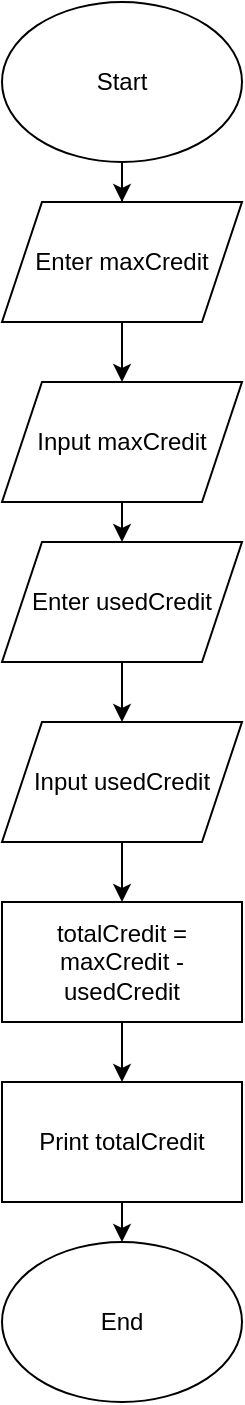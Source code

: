 <mxfile version="24.7.7" pages="6">
  <diagram name="Question 30" id="YYqQa3ff7ur5zeh00A_i">
    <mxGraphModel dx="302" dy="642" grid="1" gridSize="10" guides="1" tooltips="1" connect="1" arrows="1" fold="1" page="1" pageScale="1" pageWidth="850" pageHeight="1100" math="0" shadow="0">
      <root>
        <mxCell id="0" />
        <mxCell id="1" parent="0" />
        <mxCell id="iGgJwvIEg-CEDIRnVNm3-11" style="edgeStyle=orthogonalEdgeStyle;rounded=0;orthogonalLoop=1;jettySize=auto;html=1;exitX=0.5;exitY=1;exitDx=0;exitDy=0;" edge="1" parent="1" source="iGgJwvIEg-CEDIRnVNm3-2" target="iGgJwvIEg-CEDIRnVNm3-4">
          <mxGeometry relative="1" as="geometry" />
        </mxCell>
        <mxCell id="iGgJwvIEg-CEDIRnVNm3-2" value="Start" style="ellipse;whiteSpace=wrap;html=1;" vertex="1" parent="1">
          <mxGeometry x="390" width="120" height="80" as="geometry" />
        </mxCell>
        <mxCell id="iGgJwvIEg-CEDIRnVNm3-12" style="edgeStyle=orthogonalEdgeStyle;rounded=0;orthogonalLoop=1;jettySize=auto;html=1;exitX=0.5;exitY=1;exitDx=0;exitDy=0;entryX=0.5;entryY=0;entryDx=0;entryDy=0;" edge="1" parent="1" source="iGgJwvIEg-CEDIRnVNm3-4" target="iGgJwvIEg-CEDIRnVNm3-5">
          <mxGeometry relative="1" as="geometry" />
        </mxCell>
        <mxCell id="iGgJwvIEg-CEDIRnVNm3-4" value="Enter maxCredit" style="shape=parallelogram;perimeter=parallelogramPerimeter;whiteSpace=wrap;html=1;fixedSize=1;" vertex="1" parent="1">
          <mxGeometry x="390" y="100" width="120" height="60" as="geometry" />
        </mxCell>
        <mxCell id="iGgJwvIEg-CEDIRnVNm3-13" style="edgeStyle=orthogonalEdgeStyle;rounded=0;orthogonalLoop=1;jettySize=auto;html=1;exitX=0.5;exitY=1;exitDx=0;exitDy=0;entryX=0.5;entryY=0;entryDx=0;entryDy=0;" edge="1" parent="1" source="iGgJwvIEg-CEDIRnVNm3-5" target="iGgJwvIEg-CEDIRnVNm3-6">
          <mxGeometry relative="1" as="geometry" />
        </mxCell>
        <mxCell id="iGgJwvIEg-CEDIRnVNm3-5" value="Input maxCredit" style="shape=parallelogram;perimeter=parallelogramPerimeter;whiteSpace=wrap;html=1;fixedSize=1;" vertex="1" parent="1">
          <mxGeometry x="390" y="190" width="120" height="60" as="geometry" />
        </mxCell>
        <mxCell id="iGgJwvIEg-CEDIRnVNm3-14" style="edgeStyle=orthogonalEdgeStyle;rounded=0;orthogonalLoop=1;jettySize=auto;html=1;exitX=0.5;exitY=1;exitDx=0;exitDy=0;entryX=0.5;entryY=0;entryDx=0;entryDy=0;" edge="1" parent="1" source="iGgJwvIEg-CEDIRnVNm3-6" target="iGgJwvIEg-CEDIRnVNm3-7">
          <mxGeometry relative="1" as="geometry" />
        </mxCell>
        <mxCell id="iGgJwvIEg-CEDIRnVNm3-6" value="Enter usedCredit" style="shape=parallelogram;perimeter=parallelogramPerimeter;whiteSpace=wrap;html=1;fixedSize=1;" vertex="1" parent="1">
          <mxGeometry x="390" y="270" width="120" height="60" as="geometry" />
        </mxCell>
        <mxCell id="iGgJwvIEg-CEDIRnVNm3-15" style="edgeStyle=orthogonalEdgeStyle;rounded=0;orthogonalLoop=1;jettySize=auto;html=1;exitX=0.5;exitY=1;exitDx=0;exitDy=0;entryX=0.5;entryY=0;entryDx=0;entryDy=0;" edge="1" parent="1" source="iGgJwvIEg-CEDIRnVNm3-7" target="iGgJwvIEg-CEDIRnVNm3-8">
          <mxGeometry relative="1" as="geometry" />
        </mxCell>
        <mxCell id="iGgJwvIEg-CEDIRnVNm3-7" value="Input usedCredit" style="shape=parallelogram;perimeter=parallelogramPerimeter;whiteSpace=wrap;html=1;fixedSize=1;" vertex="1" parent="1">
          <mxGeometry x="390" y="360" width="120" height="60" as="geometry" />
        </mxCell>
        <mxCell id="iGgJwvIEg-CEDIRnVNm3-16" style="edgeStyle=orthogonalEdgeStyle;rounded=0;orthogonalLoop=1;jettySize=auto;html=1;exitX=0.5;exitY=1;exitDx=0;exitDy=0;entryX=0.5;entryY=0;entryDx=0;entryDy=0;" edge="1" parent="1" source="iGgJwvIEg-CEDIRnVNm3-8" target="iGgJwvIEg-CEDIRnVNm3-10">
          <mxGeometry relative="1" as="geometry" />
        </mxCell>
        <mxCell id="iGgJwvIEg-CEDIRnVNm3-8" value="totalCredit = maxCredit - usedCredit" style="rounded=0;whiteSpace=wrap;html=1;" vertex="1" parent="1">
          <mxGeometry x="390" y="450" width="120" height="60" as="geometry" />
        </mxCell>
        <mxCell id="kBNc6UInCZw0jTTeYBtH-2" style="edgeStyle=orthogonalEdgeStyle;rounded=0;orthogonalLoop=1;jettySize=auto;html=1;exitX=0.5;exitY=1;exitDx=0;exitDy=0;entryX=0.5;entryY=0;entryDx=0;entryDy=0;" edge="1" parent="1" source="iGgJwvIEg-CEDIRnVNm3-10" target="kBNc6UInCZw0jTTeYBtH-1">
          <mxGeometry relative="1" as="geometry" />
        </mxCell>
        <mxCell id="iGgJwvIEg-CEDIRnVNm3-10" value="Print totalCredit" style="rounded=0;whiteSpace=wrap;html=1;" vertex="1" parent="1">
          <mxGeometry x="390" y="540" width="120" height="60" as="geometry" />
        </mxCell>
        <mxCell id="kBNc6UInCZw0jTTeYBtH-1" value="End" style="ellipse;whiteSpace=wrap;html=1;" vertex="1" parent="1">
          <mxGeometry x="390" y="620" width="120" height="80" as="geometry" />
        </mxCell>
      </root>
    </mxGraphModel>
  </diagram>
  <diagram id="1DugojhrhSy_qQhuCNRM" name="Question 31">
    <mxGraphModel dx="377" dy="802" grid="1" gridSize="10" guides="1" tooltips="1" connect="1" arrows="1" fold="1" page="1" pageScale="1" pageWidth="850" pageHeight="1100" math="0" shadow="0">
      <root>
        <mxCell id="0" />
        <mxCell id="1" parent="0" />
        <mxCell id="iLQQi02cHLll-tPFuBoe-9" style="edgeStyle=orthogonalEdgeStyle;rounded=0;orthogonalLoop=1;jettySize=auto;html=1;exitX=0.5;exitY=1;exitDx=0;exitDy=0;entryX=0.5;entryY=0;entryDx=0;entryDy=0;" edge="1" parent="1" source="iLQQi02cHLll-tPFuBoe-1" target="iLQQi02cHLll-tPFuBoe-2">
          <mxGeometry relative="1" as="geometry" />
        </mxCell>
        <mxCell id="iLQQi02cHLll-tPFuBoe-1" value="Start" style="ellipse;whiteSpace=wrap;html=1;" vertex="1" parent="1">
          <mxGeometry x="170" width="120" height="80" as="geometry" />
        </mxCell>
        <mxCell id="iLQQi02cHLll-tPFuBoe-10" style="edgeStyle=orthogonalEdgeStyle;rounded=0;orthogonalLoop=1;jettySize=auto;html=1;exitX=0.5;exitY=1;exitDx=0;exitDy=0;entryX=0.5;entryY=0;entryDx=0;entryDy=0;" edge="1" parent="1" source="iLQQi02cHLll-tPFuBoe-2" target="iLQQi02cHLll-tPFuBoe-3">
          <mxGeometry relative="1" as="geometry" />
        </mxCell>
        <mxCell id="iLQQi02cHLll-tPFuBoe-2" value="Enter itemPrice" style="shape=parallelogram;perimeter=parallelogramPerimeter;whiteSpace=wrap;html=1;fixedSize=1;" vertex="1" parent="1">
          <mxGeometry x="170" y="110" width="120" height="60" as="geometry" />
        </mxCell>
        <mxCell id="iLQQi02cHLll-tPFuBoe-11" style="edgeStyle=orthogonalEdgeStyle;rounded=0;orthogonalLoop=1;jettySize=auto;html=1;exitX=0.5;exitY=1;exitDx=0;exitDy=0;entryX=0.5;entryY=0;entryDx=0;entryDy=0;" edge="1" parent="1" source="iLQQi02cHLll-tPFuBoe-3" target="iLQQi02cHLll-tPFuBoe-4">
          <mxGeometry relative="1" as="geometry" />
        </mxCell>
        <mxCell id="iLQQi02cHLll-tPFuBoe-3" value="Input itemPrice" style="shape=parallelogram;perimeter=parallelogramPerimeter;whiteSpace=wrap;html=1;fixedSize=1;" vertex="1" parent="1">
          <mxGeometry x="170" y="200" width="120" height="60" as="geometry" />
        </mxCell>
        <mxCell id="iLQQi02cHLll-tPFuBoe-12" style="edgeStyle=orthogonalEdgeStyle;rounded=0;orthogonalLoop=1;jettySize=auto;html=1;exitX=0.5;exitY=1;exitDx=0;exitDy=0;entryX=0.5;entryY=0;entryDx=0;entryDy=0;" edge="1" parent="1" source="iLQQi02cHLll-tPFuBoe-4" target="iLQQi02cHLll-tPFuBoe-5">
          <mxGeometry relative="1" as="geometry" />
        </mxCell>
        <mxCell id="iLQQi02cHLll-tPFuBoe-4" value="Enter saleTax" style="shape=parallelogram;perimeter=parallelogramPerimeter;whiteSpace=wrap;html=1;fixedSize=1;" vertex="1" parent="1">
          <mxGeometry x="160" y="290" width="120" height="60" as="geometry" />
        </mxCell>
        <mxCell id="iLQQi02cHLll-tPFuBoe-13" style="edgeStyle=orthogonalEdgeStyle;rounded=0;orthogonalLoop=1;jettySize=auto;html=1;exitX=0.5;exitY=1;exitDx=0;exitDy=0;entryX=0.5;entryY=0;entryDx=0;entryDy=0;" edge="1" parent="1" source="iLQQi02cHLll-tPFuBoe-5" target="iLQQi02cHLll-tPFuBoe-6">
          <mxGeometry relative="1" as="geometry" />
        </mxCell>
        <mxCell id="iLQQi02cHLll-tPFuBoe-5" value="Input saleTax" style="shape=parallelogram;perimeter=parallelogramPerimeter;whiteSpace=wrap;html=1;fixedSize=1;" vertex="1" parent="1">
          <mxGeometry x="160" y="380" width="120" height="60" as="geometry" />
        </mxCell>
        <mxCell id="iLQQi02cHLll-tPFuBoe-14" style="edgeStyle=orthogonalEdgeStyle;rounded=0;orthogonalLoop=1;jettySize=auto;html=1;exitX=0.5;exitY=1;exitDx=0;exitDy=0;entryX=0.5;entryY=0;entryDx=0;entryDy=0;" edge="1" parent="1" source="iLQQi02cHLll-tPFuBoe-6" target="iLQQi02cHLll-tPFuBoe-8">
          <mxGeometry relative="1" as="geometry" />
        </mxCell>
        <mxCell id="iLQQi02cHLll-tPFuBoe-6" value="totalPrice = itemPrice * saleTax" style="rounded=0;whiteSpace=wrap;html=1;" vertex="1" parent="1">
          <mxGeometry x="160" y="460" width="120" height="60" as="geometry" />
        </mxCell>
        <mxCell id="-mV5z6CVNF4gHTEo4lNj-2" style="edgeStyle=orthogonalEdgeStyle;rounded=0;orthogonalLoop=1;jettySize=auto;html=1;exitX=0.5;exitY=1;exitDx=0;exitDy=0;entryX=0.5;entryY=0;entryDx=0;entryDy=0;" edge="1" parent="1" source="iLQQi02cHLll-tPFuBoe-8" target="-mV5z6CVNF4gHTEo4lNj-1">
          <mxGeometry relative="1" as="geometry" />
        </mxCell>
        <mxCell id="iLQQi02cHLll-tPFuBoe-8" value="Print totalPrice" style="rounded=0;whiteSpace=wrap;html=1;" vertex="1" parent="1">
          <mxGeometry x="160" y="540" width="120" height="60" as="geometry" />
        </mxCell>
        <mxCell id="-mV5z6CVNF4gHTEo4lNj-1" value="End" style="ellipse;whiteSpace=wrap;html=1;" vertex="1" parent="1">
          <mxGeometry x="160" y="610" width="120" height="80" as="geometry" />
        </mxCell>
      </root>
    </mxGraphModel>
  </diagram>
  <diagram id="dZGQjrY6oQPys1aF-9wG" name="Question 32">
    <mxGraphModel dx="377" dy="802" grid="1" gridSize="10" guides="1" tooltips="1" connect="1" arrows="1" fold="1" page="1" pageScale="1" pageWidth="850" pageHeight="1100" math="0" shadow="0">
      <root>
        <mxCell id="0" />
        <mxCell id="1" parent="0" />
        <mxCell id="JIKMt-5VxSbs5FmV1zT_-12" style="edgeStyle=orthogonalEdgeStyle;rounded=0;orthogonalLoop=1;jettySize=auto;html=1;exitX=0.5;exitY=1;exitDx=0;exitDy=0;entryX=0.5;entryY=0;entryDx=0;entryDy=0;" edge="1" parent="1" source="JIKMt-5VxSbs5FmV1zT_-1" target="JIKMt-5VxSbs5FmV1zT_-2">
          <mxGeometry relative="1" as="geometry" />
        </mxCell>
        <mxCell id="JIKMt-5VxSbs5FmV1zT_-1" value="Start" style="ellipse;whiteSpace=wrap;html=1;" vertex="1" parent="1">
          <mxGeometry x="170" y="40" width="120" height="80" as="geometry" />
        </mxCell>
        <mxCell id="JIKMt-5VxSbs5FmV1zT_-13" style="edgeStyle=orthogonalEdgeStyle;rounded=0;orthogonalLoop=1;jettySize=auto;html=1;exitX=0.5;exitY=1;exitDx=0;exitDy=0;entryX=0.5;entryY=0;entryDx=0;entryDy=0;" edge="1" parent="1" source="JIKMt-5VxSbs5FmV1zT_-2" target="JIKMt-5VxSbs5FmV1zT_-3">
          <mxGeometry relative="1" as="geometry" />
        </mxCell>
        <mxCell id="JIKMt-5VxSbs5FmV1zT_-2" value="Enter balance" style="shape=parallelogram;perimeter=parallelogramPerimeter;whiteSpace=wrap;html=1;fixedSize=1;" vertex="1" parent="1">
          <mxGeometry x="170" y="150" width="120" height="60" as="geometry" />
        </mxCell>
        <mxCell id="JIKMt-5VxSbs5FmV1zT_-14" style="edgeStyle=orthogonalEdgeStyle;rounded=0;orthogonalLoop=1;jettySize=auto;html=1;exitX=0.5;exitY=1;exitDx=0;exitDy=0;" edge="1" parent="1" source="JIKMt-5VxSbs5FmV1zT_-3" target="JIKMt-5VxSbs5FmV1zT_-4">
          <mxGeometry relative="1" as="geometry" />
        </mxCell>
        <mxCell id="JIKMt-5VxSbs5FmV1zT_-3" value="Input balance" style="shape=parallelogram;perimeter=parallelogramPerimeter;whiteSpace=wrap;html=1;fixedSize=1;" vertex="1" parent="1">
          <mxGeometry x="170" y="230" width="120" height="60" as="geometry" />
        </mxCell>
        <mxCell id="JIKMt-5VxSbs5FmV1zT_-15" style="edgeStyle=orthogonalEdgeStyle;rounded=0;orthogonalLoop=1;jettySize=auto;html=1;exitX=0.5;exitY=1;exitDx=0;exitDy=0;entryX=0.5;entryY=0;entryDx=0;entryDy=0;" edge="1" parent="1" source="JIKMt-5VxSbs5FmV1zT_-4" target="JIKMt-5VxSbs5FmV1zT_-5">
          <mxGeometry relative="1" as="geometry" />
        </mxCell>
        <mxCell id="JIKMt-5VxSbs5FmV1zT_-4" value="Enter totalDeposit" style="shape=parallelogram;perimeter=parallelogramPerimeter;whiteSpace=wrap;html=1;fixedSize=1;" vertex="1" parent="1">
          <mxGeometry x="170" y="320" width="120" height="60" as="geometry" />
        </mxCell>
        <mxCell id="JIKMt-5VxSbs5FmV1zT_-16" style="edgeStyle=orthogonalEdgeStyle;rounded=0;orthogonalLoop=1;jettySize=auto;html=1;exitX=0.5;exitY=1;exitDx=0;exitDy=0;entryX=0.5;entryY=0;entryDx=0;entryDy=0;" edge="1" parent="1" source="JIKMt-5VxSbs5FmV1zT_-5" target="JIKMt-5VxSbs5FmV1zT_-6">
          <mxGeometry relative="1" as="geometry" />
        </mxCell>
        <mxCell id="JIKMt-5VxSbs5FmV1zT_-5" value="Input totalDeposit" style="shape=parallelogram;perimeter=parallelogramPerimeter;whiteSpace=wrap;html=1;fixedSize=1;" vertex="1" parent="1">
          <mxGeometry x="170" y="410" width="120" height="60" as="geometry" />
        </mxCell>
        <mxCell id="JIKMt-5VxSbs5FmV1zT_-17" style="edgeStyle=orthogonalEdgeStyle;rounded=0;orthogonalLoop=1;jettySize=auto;html=1;exitX=0.5;exitY=1;exitDx=0;exitDy=0;entryX=0.5;entryY=0;entryDx=0;entryDy=0;" edge="1" parent="1" source="JIKMt-5VxSbs5FmV1zT_-6" target="JIKMt-5VxSbs5FmV1zT_-7">
          <mxGeometry relative="1" as="geometry" />
        </mxCell>
        <mxCell id="JIKMt-5VxSbs5FmV1zT_-6" value="Enter totalWith" style="shape=parallelogram;perimeter=parallelogramPerimeter;whiteSpace=wrap;html=1;fixedSize=1;" vertex="1" parent="1">
          <mxGeometry x="145" y="490" width="170" height="60" as="geometry" />
        </mxCell>
        <mxCell id="JIKMt-5VxSbs5FmV1zT_-18" style="edgeStyle=orthogonalEdgeStyle;rounded=0;orthogonalLoop=1;jettySize=auto;html=1;exitX=0.5;exitY=1;exitDx=0;exitDy=0;entryX=0.5;entryY=0;entryDx=0;entryDy=0;" edge="1" parent="1" source="JIKMt-5VxSbs5FmV1zT_-7" target="JIKMt-5VxSbs5FmV1zT_-8">
          <mxGeometry relative="1" as="geometry" />
        </mxCell>
        <mxCell id="JIKMt-5VxSbs5FmV1zT_-7" value="Input totalWith" style="shape=parallelogram;perimeter=parallelogramPerimeter;whiteSpace=wrap;html=1;fixedSize=1;" vertex="1" parent="1">
          <mxGeometry x="170" y="570" width="120" height="60" as="geometry" />
        </mxCell>
        <mxCell id="JIKMt-5VxSbs5FmV1zT_-19" style="edgeStyle=orthogonalEdgeStyle;rounded=0;orthogonalLoop=1;jettySize=auto;html=1;exitX=0.5;exitY=1;exitDx=0;exitDy=0;entryX=0.5;entryY=0;entryDx=0;entryDy=0;" edge="1" parent="1" source="JIKMt-5VxSbs5FmV1zT_-8" target="JIKMt-5VxSbs5FmV1zT_-9">
          <mxGeometry relative="1" as="geometry" />
        </mxCell>
        <mxCell id="JIKMt-5VxSbs5FmV1zT_-8" value="Enter intrestRate" style="shape=parallelogram;perimeter=parallelogramPerimeter;whiteSpace=wrap;html=1;fixedSize=1;" vertex="1" parent="1">
          <mxGeometry x="170" y="650" width="120" height="60" as="geometry" />
        </mxCell>
        <mxCell id="JIKMt-5VxSbs5FmV1zT_-20" style="edgeStyle=orthogonalEdgeStyle;rounded=0;orthogonalLoop=1;jettySize=auto;html=1;exitX=0.5;exitY=1;exitDx=0;exitDy=0;entryX=0.5;entryY=0;entryDx=0;entryDy=0;" edge="1" parent="1" source="JIKMt-5VxSbs5FmV1zT_-9" target="JIKMt-5VxSbs5FmV1zT_-10">
          <mxGeometry relative="1" as="geometry" />
        </mxCell>
        <mxCell id="JIKMt-5VxSbs5FmV1zT_-9" value="Input intrestRate" style="shape=parallelogram;perimeter=parallelogramPerimeter;whiteSpace=wrap;html=1;fixedSize=1;" vertex="1" parent="1">
          <mxGeometry x="170" y="730" width="120" height="60" as="geometry" />
        </mxCell>
        <mxCell id="JIKMt-5VxSbs5FmV1zT_-21" style="edgeStyle=orthogonalEdgeStyle;rounded=0;orthogonalLoop=1;jettySize=auto;html=1;exitX=0.5;exitY=1;exitDx=0;exitDy=0;entryX=0.5;entryY=0;entryDx=0;entryDy=0;" edge="1" parent="1" source="JIKMt-5VxSbs5FmV1zT_-10" target="JIKMt-5VxSbs5FmV1zT_-11">
          <mxGeometry relative="1" as="geometry" />
        </mxCell>
        <mxCell id="JIKMt-5VxSbs5FmV1zT_-10" value="currentBal = (balance + totalDeposit) - totalWith * intrestRate" style="rounded=0;whiteSpace=wrap;html=1;" vertex="1" parent="1">
          <mxGeometry x="170" y="810" width="120" height="60" as="geometry" />
        </mxCell>
        <mxCell id="0fgrqALo267XCWzAHH4R-2" style="edgeStyle=orthogonalEdgeStyle;rounded=0;orthogonalLoop=1;jettySize=auto;html=1;exitX=0.5;exitY=1;exitDx=0;exitDy=0;entryX=0.5;entryY=0;entryDx=0;entryDy=0;" edge="1" parent="1" source="JIKMt-5VxSbs5FmV1zT_-11" target="0fgrqALo267XCWzAHH4R-1">
          <mxGeometry relative="1" as="geometry" />
        </mxCell>
        <mxCell id="JIKMt-5VxSbs5FmV1zT_-11" value="Print currentBal" style="rounded=0;whiteSpace=wrap;html=1;" vertex="1" parent="1">
          <mxGeometry x="170" y="890" width="120" height="60" as="geometry" />
        </mxCell>
        <mxCell id="0fgrqALo267XCWzAHH4R-1" value="End" style="ellipse;whiteSpace=wrap;html=1;" vertex="1" parent="1">
          <mxGeometry x="170" y="970" width="120" height="80" as="geometry" />
        </mxCell>
      </root>
    </mxGraphModel>
  </diagram>
  <diagram id="0lMBXruPvP9sAYSHBbkz" name="Question 33">
    <mxGraphModel dx="444" dy="944" grid="1" gridSize="10" guides="1" tooltips="1" connect="1" arrows="1" fold="1" page="1" pageScale="1" pageWidth="850" pageHeight="1100" math="0" shadow="0">
      <root>
        <mxCell id="0" />
        <mxCell id="1" parent="0" />
        <mxCell id="Nb6tkAS1Y2QUyn51wGtM-8" style="edgeStyle=orthogonalEdgeStyle;rounded=0;orthogonalLoop=1;jettySize=auto;html=1;exitX=0.5;exitY=1;exitDx=0;exitDy=0;entryX=0.5;entryY=0;entryDx=0;entryDy=0;" edge="1" parent="1" source="Nb6tkAS1Y2QUyn51wGtM-1" target="Nb6tkAS1Y2QUyn51wGtM-2">
          <mxGeometry relative="1" as="geometry" />
        </mxCell>
        <mxCell id="Nb6tkAS1Y2QUyn51wGtM-1" value="Start" style="ellipse;whiteSpace=wrap;html=1;" vertex="1" parent="1">
          <mxGeometry x="490" width="120" height="80" as="geometry" />
        </mxCell>
        <mxCell id="Nb6tkAS1Y2QUyn51wGtM-9" style="edgeStyle=orthogonalEdgeStyle;rounded=0;orthogonalLoop=1;jettySize=auto;html=1;exitX=0.5;exitY=1;exitDx=0;exitDy=0;entryX=0.5;entryY=0;entryDx=0;entryDy=0;" edge="1" parent="1" source="Nb6tkAS1Y2QUyn51wGtM-2" target="Nb6tkAS1Y2QUyn51wGtM-3">
          <mxGeometry relative="1" as="geometry" />
        </mxCell>
        <mxCell id="Nb6tkAS1Y2QUyn51wGtM-2" value="x = 0" style="rounded=0;whiteSpace=wrap;html=1;" vertex="1" parent="1">
          <mxGeometry x="490" y="110" width="120" height="60" as="geometry" />
        </mxCell>
        <mxCell id="Nb6tkAS1Y2QUyn51wGtM-10" style="edgeStyle=orthogonalEdgeStyle;rounded=0;orthogonalLoop=1;jettySize=auto;html=1;exitX=0.5;exitY=1;exitDx=0;exitDy=0;entryX=0.5;entryY=0;entryDx=0;entryDy=0;" edge="1" parent="1" source="Nb6tkAS1Y2QUyn51wGtM-3" target="Nb6tkAS1Y2QUyn51wGtM-4">
          <mxGeometry relative="1" as="geometry" />
        </mxCell>
        <mxCell id="Nb6tkAS1Y2QUyn51wGtM-3" value="y = 5" style="rounded=0;whiteSpace=wrap;html=1;" vertex="1" parent="1">
          <mxGeometry x="490" y="200" width="120" height="60" as="geometry" />
        </mxCell>
        <mxCell id="Nb6tkAS1Y2QUyn51wGtM-11" style="edgeStyle=orthogonalEdgeStyle;rounded=0;orthogonalLoop=1;jettySize=auto;html=1;exitX=0.5;exitY=1;exitDx=0;exitDy=0;entryX=0.5;entryY=0;entryDx=0;entryDy=0;" edge="1" parent="1" source="Nb6tkAS1Y2QUyn51wGtM-4" target="Nb6tkAS1Y2QUyn51wGtM-5">
          <mxGeometry relative="1" as="geometry" />
        </mxCell>
        <mxCell id="Nb6tkAS1Y2QUyn51wGtM-4" value="x = x +1 " style="rounded=0;whiteSpace=wrap;html=1;" vertex="1" parent="1">
          <mxGeometry x="490" y="290" width="120" height="60" as="geometry" />
        </mxCell>
        <mxCell id="Nb6tkAS1Y2QUyn51wGtM-12" style="edgeStyle=orthogonalEdgeStyle;rounded=0;orthogonalLoop=1;jettySize=auto;html=1;exitX=0.5;exitY=1;exitDx=0;exitDy=0;entryX=0.5;entryY=0;entryDx=0;entryDy=0;" edge="1" parent="1" source="Nb6tkAS1Y2QUyn51wGtM-5" target="Nb6tkAS1Y2QUyn51wGtM-6">
          <mxGeometry relative="1" as="geometry" />
        </mxCell>
        <mxCell id="Nb6tkAS1Y2QUyn51wGtM-5" value="y = y +1" style="rounded=0;whiteSpace=wrap;html=1;" vertex="1" parent="1">
          <mxGeometry x="490" y="390" width="120" height="60" as="geometry" />
        </mxCell>
        <mxCell id="Nb6tkAS1Y2QUyn51wGtM-13" style="edgeStyle=orthogonalEdgeStyle;rounded=0;orthogonalLoop=1;jettySize=auto;html=1;exitX=0.5;exitY=1;exitDx=0;exitDy=0;entryX=0.5;entryY=0;entryDx=0;entryDy=0;" edge="1" parent="1" source="Nb6tkAS1Y2QUyn51wGtM-6" target="Nb6tkAS1Y2QUyn51wGtM-7">
          <mxGeometry relative="1" as="geometry" />
        </mxCell>
        <mxCell id="Nb6tkAS1Y2QUyn51wGtM-6" value="y =y + x" style="rounded=0;whiteSpace=wrap;html=1;" vertex="1" parent="1">
          <mxGeometry x="490" y="480" width="120" height="60" as="geometry" />
        </mxCell>
        <mxCell id="eC9FtmfJ81Zg2T-AH_cB-2" style="edgeStyle=orthogonalEdgeStyle;rounded=0;orthogonalLoop=1;jettySize=auto;html=1;exitX=0.5;exitY=1;exitDx=0;exitDy=0;entryX=0.5;entryY=0;entryDx=0;entryDy=0;" edge="1" parent="1" source="Nb6tkAS1Y2QUyn51wGtM-7" target="eC9FtmfJ81Zg2T-AH_cB-1">
          <mxGeometry relative="1" as="geometry" />
        </mxCell>
        <mxCell id="Nb6tkAS1Y2QUyn51wGtM-7" value="Print y" style="rounded=0;whiteSpace=wrap;html=1;" vertex="1" parent="1">
          <mxGeometry x="490" y="560" width="120" height="60" as="geometry" />
        </mxCell>
        <mxCell id="eC9FtmfJ81Zg2T-AH_cB-1" value="End" style="ellipse;whiteSpace=wrap;html=1;" vertex="1" parent="1">
          <mxGeometry x="490" y="640" width="120" height="80" as="geometry" />
        </mxCell>
      </root>
    </mxGraphModel>
  </diagram>
  <diagram id="_k_8RI3mu8JzHuT4ZIM0" name="Question 34">
    <mxGraphModel dx="377" dy="802" grid="1" gridSize="10" guides="1" tooltips="1" connect="1" arrows="1" fold="1" page="1" pageScale="1" pageWidth="850" pageHeight="1100" math="0" shadow="0">
      <root>
        <mxCell id="0" />
        <mxCell id="1" parent="0" />
        <mxCell id="A-ObRub3Z6mCzpWQvKQM-2" style="edgeStyle=orthogonalEdgeStyle;rounded=0;orthogonalLoop=1;jettySize=auto;html=1;exitX=0.5;exitY=1;exitDx=0;exitDy=0;entryX=0.5;entryY=0;entryDx=0;entryDy=0;" edge="1" parent="1" source="gdaSS0FysXJyyBnW7SMF-1" target="gdaSS0FysXJyyBnW7SMF-2">
          <mxGeometry relative="1" as="geometry" />
        </mxCell>
        <mxCell id="gdaSS0FysXJyyBnW7SMF-1" value="Start" style="ellipse;whiteSpace=wrap;html=1;" vertex="1" parent="1">
          <mxGeometry x="190" y="10" width="120" height="80" as="geometry" />
        </mxCell>
        <mxCell id="A-ObRub3Z6mCzpWQvKQM-3" style="edgeStyle=orthogonalEdgeStyle;rounded=0;orthogonalLoop=1;jettySize=auto;html=1;exitX=0.5;exitY=1;exitDx=0;exitDy=0;entryX=0.5;entryY=0;entryDx=0;entryDy=0;" edge="1" parent="1" source="gdaSS0FysXJyyBnW7SMF-2" target="gdaSS0FysXJyyBnW7SMF-3">
          <mxGeometry relative="1" as="geometry" />
        </mxCell>
        <mxCell id="gdaSS0FysXJyyBnW7SMF-2" value="j = 10" style="rounded=0;whiteSpace=wrap;html=1;" vertex="1" parent="1">
          <mxGeometry x="190" y="110" width="120" height="60" as="geometry" />
        </mxCell>
        <mxCell id="A-ObRub3Z6mCzpWQvKQM-4" style="edgeStyle=orthogonalEdgeStyle;rounded=0;orthogonalLoop=1;jettySize=auto;html=1;exitX=0.5;exitY=1;exitDx=0;exitDy=0;entryX=0.5;entryY=0;entryDx=0;entryDy=0;" edge="1" parent="1" source="gdaSS0FysXJyyBnW7SMF-3" target="gdaSS0FysXJyyBnW7SMF-4">
          <mxGeometry relative="1" as="geometry" />
        </mxCell>
        <mxCell id="gdaSS0FysXJyyBnW7SMF-3" value="k = 2" style="rounded=0;whiteSpace=wrap;html=1;" vertex="1" parent="1">
          <mxGeometry x="190" y="200" width="120" height="60" as="geometry" />
        </mxCell>
        <mxCell id="A-ObRub3Z6mCzpWQvKQM-5" style="edgeStyle=orthogonalEdgeStyle;rounded=0;orthogonalLoop=1;jettySize=auto;html=1;exitX=0.5;exitY=1;exitDx=0;exitDy=0;entryX=0.5;entryY=0;entryDx=0;entryDy=0;" edge="1" parent="1" source="gdaSS0FysXJyyBnW7SMF-4" target="gdaSS0FysXJyyBnW7SMF-5">
          <mxGeometry relative="1" as="geometry" />
        </mxCell>
        <mxCell id="gdaSS0FysXJyyBnW7SMF-4" value="l = 4" style="rounded=0;whiteSpace=wrap;html=1;" vertex="1" parent="1">
          <mxGeometry x="190" y="290" width="120" height="60" as="geometry" />
        </mxCell>
        <mxCell id="A-ObRub3Z6mCzpWQvKQM-6" style="edgeStyle=orthogonalEdgeStyle;rounded=0;orthogonalLoop=1;jettySize=auto;html=1;exitX=0.5;exitY=1;exitDx=0;exitDy=0;entryX=0.5;entryY=0;entryDx=0;entryDy=0;" edge="1" parent="1" source="gdaSS0FysXJyyBnW7SMF-5" target="gdaSS0FysXJyyBnW7SMF-6">
          <mxGeometry relative="1" as="geometry" />
        </mxCell>
        <mxCell id="gdaSS0FysXJyyBnW7SMF-5" value="j = j * k" style="rounded=0;whiteSpace=wrap;html=1;" vertex="1" parent="1">
          <mxGeometry x="190" y="380" width="120" height="60" as="geometry" />
        </mxCell>
        <mxCell id="A-ObRub3Z6mCzpWQvKQM-7" style="edgeStyle=orthogonalEdgeStyle;rounded=0;orthogonalLoop=1;jettySize=auto;html=1;exitX=0.5;exitY=1;exitDx=0;exitDy=0;entryX=0.5;entryY=0;entryDx=0;entryDy=0;" edge="1" parent="1" source="gdaSS0FysXJyyBnW7SMF-6" target="gdaSS0FysXJyyBnW7SMF-7">
          <mxGeometry relative="1" as="geometry" />
        </mxCell>
        <mxCell id="gdaSS0FysXJyyBnW7SMF-6" value="l = l * k" style="rounded=0;whiteSpace=wrap;html=1;" vertex="1" parent="1">
          <mxGeometry x="190" y="460" width="120" height="60" as="geometry" />
        </mxCell>
        <mxCell id="A-ObRub3Z6mCzpWQvKQM-8" style="edgeStyle=orthogonalEdgeStyle;rounded=0;orthogonalLoop=1;jettySize=auto;html=1;exitX=0.5;exitY=1;exitDx=0;exitDy=0;entryX=0.5;entryY=0;entryDx=0;entryDy=0;" edge="1" parent="1" source="gdaSS0FysXJyyBnW7SMF-7" target="A-ObRub3Z6mCzpWQvKQM-1">
          <mxGeometry relative="1" as="geometry" />
        </mxCell>
        <mxCell id="gdaSS0FysXJyyBnW7SMF-7" value="k = j + l" style="rounded=0;whiteSpace=wrap;html=1;" vertex="1" parent="1">
          <mxGeometry x="190" y="540" width="120" height="60" as="geometry" />
        </mxCell>
        <mxCell id="A-ObRub3Z6mCzpWQvKQM-10" style="edgeStyle=orthogonalEdgeStyle;rounded=0;orthogonalLoop=1;jettySize=auto;html=1;exitX=0.5;exitY=1;exitDx=0;exitDy=0;entryX=0.5;entryY=0;entryDx=0;entryDy=0;" edge="1" parent="1" source="A-ObRub3Z6mCzpWQvKQM-1" target="A-ObRub3Z6mCzpWQvKQM-9">
          <mxGeometry relative="1" as="geometry" />
        </mxCell>
        <mxCell id="A-ObRub3Z6mCzpWQvKQM-1" value="Print k" style="rounded=0;whiteSpace=wrap;html=1;" vertex="1" parent="1">
          <mxGeometry x="190" y="620" width="120" height="60" as="geometry" />
        </mxCell>
        <mxCell id="A-ObRub3Z6mCzpWQvKQM-9" value="End" style="ellipse;whiteSpace=wrap;html=1;" vertex="1" parent="1">
          <mxGeometry x="190" y="690" width="120" height="80" as="geometry" />
        </mxCell>
      </root>
    </mxGraphModel>
  </diagram>
  <diagram id="M47Z3CUxTMQyrsnZwPIA" name="Question 35">
    <mxGraphModel dx="377" dy="802" grid="1" gridSize="10" guides="1" tooltips="1" connect="1" arrows="1" fold="1" page="1" pageScale="1" pageWidth="850" pageHeight="1100" math="0" shadow="0">
      <root>
        <mxCell id="0" />
        <mxCell id="1" parent="0" />
        <mxCell id="oacXVkw3awA5K35KYpV0-3" style="edgeStyle=orthogonalEdgeStyle;rounded=0;orthogonalLoop=1;jettySize=auto;html=1;exitX=0.5;exitY=1;exitDx=0;exitDy=0;entryX=0.5;entryY=0;entryDx=0;entryDy=0;" edge="1" parent="1" source="oacXVkw3awA5K35KYpV0-1" target="oacXVkw3awA5K35KYpV0-2">
          <mxGeometry relative="1" as="geometry" />
        </mxCell>
        <mxCell id="oacXVkw3awA5K35KYpV0-1" value="Start" style="ellipse;whiteSpace=wrap;html=1;" vertex="1" parent="1">
          <mxGeometry x="180" y="20" width="120" height="80" as="geometry" />
        </mxCell>
        <mxCell id="oacXVkw3awA5K35KYpV0-12" style="edgeStyle=orthogonalEdgeStyle;rounded=0;orthogonalLoop=1;jettySize=auto;html=1;exitX=0.5;exitY=1;exitDx=0;exitDy=0;entryX=0.5;entryY=0;entryDx=0;entryDy=0;" edge="1" parent="1" source="oacXVkw3awA5K35KYpV0-2" target="oacXVkw3awA5K35KYpV0-4">
          <mxGeometry relative="1" as="geometry" />
        </mxCell>
        <mxCell id="oacXVkw3awA5K35KYpV0-2" value="a = 1" style="rounded=0;whiteSpace=wrap;html=1;" vertex="1" parent="1">
          <mxGeometry x="180" y="120" width="120" height="60" as="geometry" />
        </mxCell>
        <mxCell id="oacXVkw3awA5K35KYpV0-13" style="edgeStyle=orthogonalEdgeStyle;rounded=0;orthogonalLoop=1;jettySize=auto;html=1;exitX=0.5;exitY=1;exitDx=0;exitDy=0;entryX=0.5;entryY=0;entryDx=0;entryDy=0;" edge="1" parent="1" source="oacXVkw3awA5K35KYpV0-4" target="oacXVkw3awA5K35KYpV0-5">
          <mxGeometry relative="1" as="geometry" />
        </mxCell>
        <mxCell id="oacXVkw3awA5K35KYpV0-4" value="b = 10" style="rounded=0;whiteSpace=wrap;html=1;" vertex="1" parent="1">
          <mxGeometry x="180" y="200" width="120" height="60" as="geometry" />
        </mxCell>
        <mxCell id="oacXVkw3awA5K35KYpV0-14" style="edgeStyle=orthogonalEdgeStyle;rounded=0;orthogonalLoop=1;jettySize=auto;html=1;exitX=0.5;exitY=1;exitDx=0;exitDy=0;entryX=0.5;entryY=0;entryDx=0;entryDy=0;" edge="1" parent="1" source="oacXVkw3awA5K35KYpV0-5" target="oacXVkw3awA5K35KYpV0-6">
          <mxGeometry relative="1" as="geometry" />
        </mxCell>
        <mxCell id="oacXVkw3awA5K35KYpV0-5" value="c = 100" style="rounded=0;whiteSpace=wrap;html=1;" vertex="1" parent="1">
          <mxGeometry x="180" y="290" width="120" height="60" as="geometry" />
        </mxCell>
        <mxCell id="oacXVkw3awA5K35KYpV0-15" style="edgeStyle=orthogonalEdgeStyle;rounded=0;orthogonalLoop=1;jettySize=auto;html=1;exitX=0.5;exitY=1;exitDx=0;exitDy=0;entryX=0.5;entryY=0;entryDx=0;entryDy=0;" edge="1" parent="1" source="oacXVkw3awA5K35KYpV0-6" target="oacXVkw3awA5K35KYpV0-7">
          <mxGeometry relative="1" as="geometry" />
        </mxCell>
        <mxCell id="oacXVkw3awA5K35KYpV0-6" value="x = 0" style="rounded=0;whiteSpace=wrap;html=1;" vertex="1" parent="1">
          <mxGeometry x="180" y="370" width="120" height="60" as="geometry" />
        </mxCell>
        <mxCell id="oacXVkw3awA5K35KYpV0-16" style="edgeStyle=orthogonalEdgeStyle;rounded=0;orthogonalLoop=1;jettySize=auto;html=1;exitX=0.5;exitY=1;exitDx=0;exitDy=0;entryX=0.5;entryY=0;entryDx=0;entryDy=0;" edge="1" parent="1" source="oacXVkw3awA5K35KYpV0-7" target="oacXVkw3awA5K35KYpV0-8">
          <mxGeometry relative="1" as="geometry" />
        </mxCell>
        <mxCell id="oacXVkw3awA5K35KYpV0-7" value="x = c * 3" style="rounded=0;whiteSpace=wrap;html=1;" vertex="1" parent="1">
          <mxGeometry x="180" y="460" width="120" height="60" as="geometry" />
        </mxCell>
        <mxCell id="oacXVkw3awA5K35KYpV0-17" style="edgeStyle=orthogonalEdgeStyle;rounded=0;orthogonalLoop=1;jettySize=auto;html=1;exitX=0.5;exitY=1;exitDx=0;exitDy=0;entryX=0.5;entryY=0;entryDx=0;entryDy=0;" edge="1" parent="1" source="oacXVkw3awA5K35KYpV0-8" target="oacXVkw3awA5K35KYpV0-9">
          <mxGeometry relative="1" as="geometry" />
        </mxCell>
        <mxCell id="oacXVkw3awA5K35KYpV0-8" value="x = (b&amp;nbsp; * 6) + x" style="rounded=0;whiteSpace=wrap;html=1;" vertex="1" parent="1">
          <mxGeometry x="180" y="540" width="120" height="60" as="geometry" />
        </mxCell>
        <mxCell id="oacXVkw3awA5K35KYpV0-18" style="edgeStyle=orthogonalEdgeStyle;rounded=0;orthogonalLoop=1;jettySize=auto;html=1;exitX=0.5;exitY=1;exitDx=0;exitDy=0;entryX=0.5;entryY=0;entryDx=0;entryDy=0;" edge="1" parent="1" source="oacXVkw3awA5K35KYpV0-9" target="oacXVkw3awA5K35KYpV0-10">
          <mxGeometry relative="1" as="geometry" />
        </mxCell>
        <mxCell id="oacXVkw3awA5K35KYpV0-9" value="x = (a * 5) + x" style="rounded=0;whiteSpace=wrap;html=1;" vertex="1" parent="1">
          <mxGeometry x="180" y="620" width="120" height="60" as="geometry" />
        </mxCell>
        <mxCell id="oacXVkw3awA5K35KYpV0-19" style="edgeStyle=orthogonalEdgeStyle;rounded=0;orthogonalLoop=1;jettySize=auto;html=1;exitX=0.5;exitY=1;exitDx=0;exitDy=0;entryX=0.5;entryY=0;entryDx=0;entryDy=0;" edge="1" parent="1" source="oacXVkw3awA5K35KYpV0-10" target="oacXVkw3awA5K35KYpV0-11">
          <mxGeometry relative="1" as="geometry" />
        </mxCell>
        <mxCell id="oacXVkw3awA5K35KYpV0-10" value="Print x" style="rounded=0;whiteSpace=wrap;html=1;" vertex="1" parent="1">
          <mxGeometry x="180" y="700" width="120" height="60" as="geometry" />
        </mxCell>
        <mxCell id="oacXVkw3awA5K35KYpV0-11" value="End" style="ellipse;whiteSpace=wrap;html=1;" vertex="1" parent="1">
          <mxGeometry x="180" y="770" width="120" height="80" as="geometry" />
        </mxCell>
      </root>
    </mxGraphModel>
  </diagram>
</mxfile>
